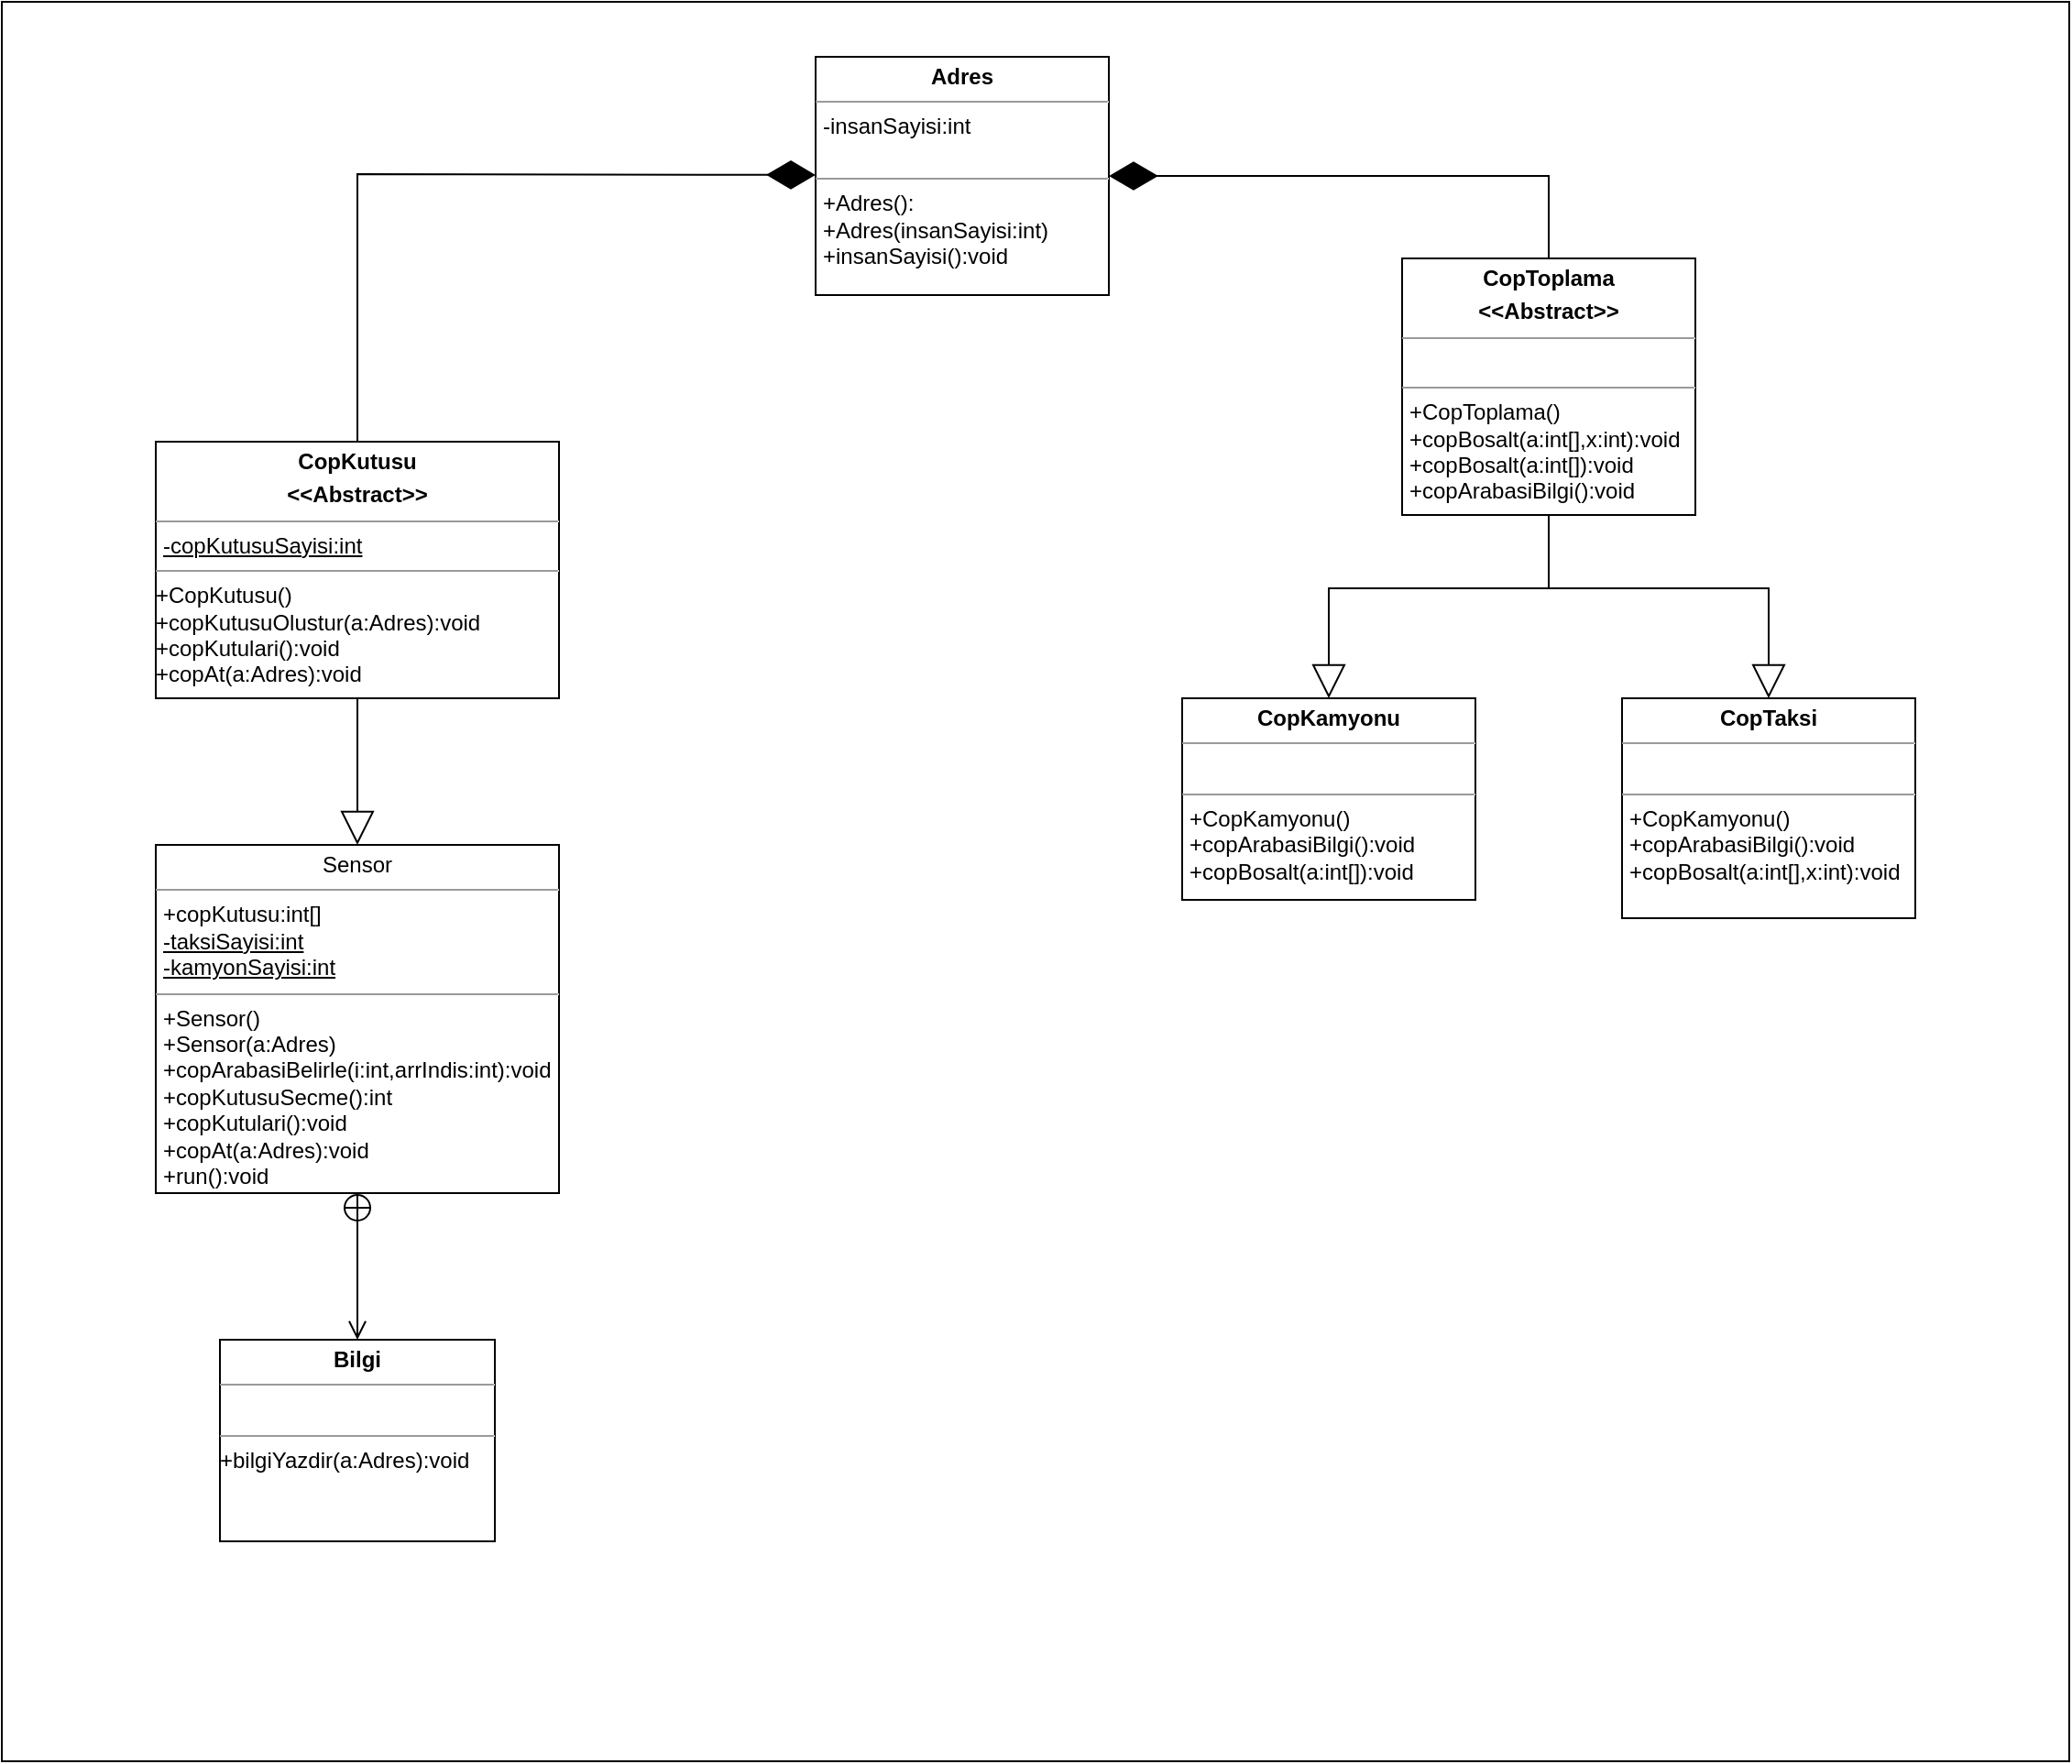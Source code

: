 <mxfile version="20.7.4" type="device"><diagram id="sjiAnxHlDbsPtCneuQ1R" name="Sayfa -1"><mxGraphModel dx="1907" dy="1136" grid="1" gridSize="12" guides="1" tooltips="1" connect="1" arrows="1" fold="1" page="1" pageScale="1" pageWidth="827" pageHeight="1169" background="#ffffff" math="0" shadow="0"><root><mxCell id="0"/><mxCell id="1" parent="0"/><mxCell id="z7FSsrTMvBR6t5qV1KV_-2" value="&lt;p style=&quot;margin:0px;margin-top:4px;text-align:center;&quot;&gt;Sensor&lt;br&gt;&lt;/p&gt;&lt;hr size=&quot;1&quot;&gt;&lt;p style=&quot;margin:0px;margin-left:4px;&quot;&gt;+copKutusu:int[]&lt;/p&gt;&lt;p style=&quot;margin:0px;margin-left:4px;&quot;&gt;&lt;u&gt;-taksiSayisi:int&lt;/u&gt;&lt;/p&gt;&lt;p style=&quot;margin:0px;margin-left:4px;&quot;&gt;&lt;u&gt;-kamyonSayisi:int&lt;/u&gt;&lt;br&gt;&lt;/p&gt;&lt;hr size=&quot;1&quot;&gt;&lt;p style=&quot;margin:0px;margin-left:4px;&quot;&gt;+Sensor()&lt;/p&gt;&lt;p style=&quot;margin:0px;margin-left:4px;&quot;&gt;+Sensor(a:Adres)&lt;br&gt;&lt;/p&gt;&lt;p style=&quot;margin:0px;margin-left:4px;&quot;&gt;+copArabasiBelirle(i:int,arrIndis:int):void&lt;/p&gt;&lt;p style=&quot;margin:0px;margin-left:4px;&quot;&gt;+copKutusuSecme():int&lt;/p&gt;&lt;p style=&quot;margin:0px;margin-left:4px;&quot;&gt;+copKutulari():void&lt;/p&gt;&lt;p style=&quot;margin:0px;margin-left:4px;&quot;&gt;+copAt(a:Adres):void&lt;/p&gt;&lt;p style=&quot;margin:0px;margin-left:4px;&quot;&gt;+run():void&lt;/p&gt;" style="verticalAlign=top;align=left;overflow=fill;fontSize=12;fontFamily=Helvetica;html=1;" parent="1" vertex="1"><mxGeometry x="120" y="460" width="220" height="190" as="geometry"/></mxCell><mxCell id="z7FSsrTMvBR6t5qV1KV_-4" value="&lt;p style=&quot;margin:0px;margin-top:4px;text-align:center;&quot;&gt;&lt;b&gt;Adres&lt;/b&gt;&lt;/p&gt;&lt;hr size=&quot;1&quot;&gt;&lt;p style=&quot;margin:0px;margin-left:4px;&quot;&gt;-insanSayisi:int&lt;/p&gt;&lt;p style=&quot;margin:0px;margin-left:4px;&quot;&gt;&lt;br&gt;&lt;/p&gt;&lt;hr size=&quot;1&quot;&gt;&lt;p style=&quot;margin:0px;margin-left:4px;&quot;&gt;+Adres():&lt;/p&gt;&lt;p style=&quot;margin:0px;margin-left:4px;&quot;&gt;+Adres(insanSayisi:int)&lt;br&gt;&lt;/p&gt;&lt;p style=&quot;margin:0px;margin-left:4px;&quot;&gt;+insanSayisi():void&lt;/p&gt;" style="verticalAlign=top;align=left;overflow=fill;fontSize=12;fontFamily=Helvetica;html=1;" parent="1" vertex="1"><mxGeometry x="480" y="30" width="160" height="130" as="geometry"/></mxCell><mxCell id="z7FSsrTMvBR6t5qV1KV_-5" value="&lt;p style=&quot;margin:0px;margin-top:4px;text-align:center;&quot;&gt;&lt;b&gt;CopKutusu&lt;/b&gt;&lt;/p&gt;&lt;p style=&quot;margin:0px;margin-top:4px;text-align:center;&quot;&gt;&lt;b&gt;&amp;lt;&amp;lt;Abstract&amp;gt;&amp;gt;&lt;/b&gt;&lt;/p&gt;&lt;hr size=&quot;1&quot;&gt;&lt;p style=&quot;margin:0px;margin-left:4px;&quot;&gt;&lt;u&gt;-copKutusuSayisi:int&lt;/u&gt;&lt;br&gt;&lt;/p&gt;&lt;hr size=&quot;1&quot;&gt;&lt;div&gt;+CopKutusu()&lt;br&gt;&lt;/div&gt;&lt;div&gt;+copKutusuOlustur(a:Adres):void&lt;/div&gt;&lt;div&gt;+copKutulari():void&lt;/div&gt;&lt;div&gt;+copAt(a:Adres):void&lt;/div&gt;" style="verticalAlign=top;align=left;overflow=fill;fontSize=12;fontFamily=Helvetica;html=1;" parent="1" vertex="1"><mxGeometry x="120" y="240" width="220" height="140" as="geometry"/></mxCell><mxCell id="z7FSsrTMvBR6t5qV1KV_-6" value="&lt;p style=&quot;margin:0px;margin-top:4px;text-align:center;&quot;&gt;&lt;b&gt;CopTaksi&lt;/b&gt;&lt;br&gt;&lt;/p&gt;&lt;hr size=&quot;1&quot;&gt;&lt;p style=&quot;margin:0px;margin-left:4px;&quot;&gt;&lt;br&gt;&lt;/p&gt;&lt;hr size=&quot;1&quot;&gt;&lt;p style=&quot;margin:0px;margin-left:4px;&quot;&gt;+CopKamyonu()&lt;/p&gt;&lt;p style=&quot;margin:0px;margin-left:4px;&quot;&gt;+copArabasiBilgi():void&lt;br&gt;&lt;/p&gt;&lt;p style=&quot;margin:0px;margin-left:4px;&quot;&gt;+copBosalt(a:int[],x:int):void&lt;/p&gt;" style="verticalAlign=top;align=left;overflow=fill;fontSize=12;fontFamily=Helvetica;html=1;" parent="1" vertex="1"><mxGeometry x="920" y="380" width="160" height="120" as="geometry"/></mxCell><mxCell id="z7FSsrTMvBR6t5qV1KV_-7" value="&lt;p style=&quot;margin:0px;margin-top:4px;text-align:center;&quot;&gt;&lt;b&gt;CopToplama&lt;/b&gt;&lt;/p&gt;&lt;p style=&quot;margin:0px;margin-top:4px;text-align:center;&quot;&gt;&lt;b&gt;&amp;lt;&amp;lt;Abstract&amp;gt;&amp;gt;&lt;/b&gt;&lt;/p&gt;&lt;hr size=&quot;1&quot;&gt;&lt;p style=&quot;margin:0px;margin-left:4px;&quot;&gt;&lt;br&gt;&lt;/p&gt;&lt;hr size=&quot;1&quot;&gt;&lt;p style=&quot;margin:0px;margin-left:4px;&quot;&gt;+CopToplama()&lt;/p&gt;&lt;p style=&quot;margin:0px;margin-left:4px;&quot;&gt;+copBosalt(a:int[],x:int):void&lt;/p&gt;&lt;p style=&quot;margin:0px;margin-left:4px;&quot;&gt;+copBosalt(a:int[]):void&lt;/p&gt;&lt;p style=&quot;margin:0px;margin-left:4px;&quot;&gt;+copArabasiBilgi():void&lt;br&gt;&lt;/p&gt;" style="verticalAlign=top;align=left;overflow=fill;fontSize=12;fontFamily=Helvetica;html=1;" parent="1" vertex="1"><mxGeometry x="800" y="140" width="160" height="140" as="geometry"/></mxCell><mxCell id="z7FSsrTMvBR6t5qV1KV_-8" value="&lt;p style=&quot;margin:0px;margin-top:4px;text-align:center;&quot;&gt;&lt;b&gt;CopKamyonu&lt;/b&gt;&lt;br&gt;&lt;/p&gt;&lt;hr size=&quot;1&quot;&gt;&lt;p style=&quot;margin:0px;margin-left:4px;&quot;&gt;&lt;br&gt;&lt;/p&gt;&lt;hr size=&quot;1&quot;&gt;&lt;p style=&quot;margin:0px;margin-left:4px;&quot;&gt;+CopKamyonu()&lt;/p&gt;&lt;p style=&quot;margin:0px;margin-left:4px;&quot;&gt;+copArabasiBilgi():void&lt;br&gt;&lt;/p&gt;&lt;p style=&quot;margin:0px;margin-left:4px;&quot;&gt;+copBosalt(a:int[]):void&lt;/p&gt;" style="verticalAlign=top;align=left;overflow=fill;fontSize=12;fontFamily=Helvetica;html=1;" parent="1" vertex="1"><mxGeometry x="680" y="380" width="160" height="110" as="geometry"/></mxCell><mxCell id="lXjaxnQK2jYfwIjwURpO-8" value="" style="endArrow=block;endSize=16;endFill=0;html=1;rounded=0;exitX=0.5;exitY=1;exitDx=0;exitDy=0;entryX=0.5;entryY=0;entryDx=0;entryDy=0;" parent="1" source="z7FSsrTMvBR6t5qV1KV_-5" target="z7FSsrTMvBR6t5qV1KV_-2" edge="1"><mxGeometry x="1" y="186" width="160" relative="1" as="geometry"><mxPoint x="180" y="410" as="sourcePoint"/><mxPoint x="340" y="410" as="targetPoint"/><mxPoint x="110" y="36" as="offset"/></mxGeometry></mxCell><mxCell id="lXjaxnQK2jYfwIjwURpO-9" value="" style="endArrow=block;endSize=16;endFill=0;html=1;rounded=0;exitX=0.5;exitY=1;exitDx=0;exitDy=0;entryX=0.5;entryY=0;entryDx=0;entryDy=0;" parent="1" source="z7FSsrTMvBR6t5qV1KV_-7" target="z7FSsrTMvBR6t5qV1KV_-8" edge="1"><mxGeometry x="1" y="186" width="160" relative="1" as="geometry"><mxPoint x="810" y="330" as="sourcePoint"/><mxPoint x="970" y="330" as="targetPoint"/><mxPoint x="110" y="36" as="offset"/><Array as="points"><mxPoint x="880" y="320"/><mxPoint x="760" y="320"/></Array></mxGeometry></mxCell><mxCell id="lXjaxnQK2jYfwIjwURpO-10" value="" style="endArrow=block;endSize=16;endFill=0;html=1;rounded=0;entryX=0.5;entryY=0;entryDx=0;entryDy=0;" parent="1" target="z7FSsrTMvBR6t5qV1KV_-6" edge="1"><mxGeometry x="1" y="186" width="160" relative="1" as="geometry"><mxPoint x="880" y="290" as="sourcePoint"/><mxPoint x="530" y="440" as="targetPoint"/><mxPoint x="110" y="36" as="offset"/><Array as="points"><mxPoint x="880" y="320"/><mxPoint x="1000" y="320"/></Array></mxGeometry></mxCell><mxCell id="lXjaxnQK2jYfwIjwURpO-21" value="" style="endArrow=open;startArrow=circlePlus;endFill=0;startFill=0;endSize=8;html=1;rounded=0;exitX=0.5;exitY=1;exitDx=0;exitDy=0;entryX=0.5;entryY=0;entryDx=0;entryDy=0;" parent="1" source="z7FSsrTMvBR6t5qV1KV_-2" target="lXjaxnQK2jYfwIjwURpO-34" edge="1"><mxGeometry width="160" relative="1" as="geometry"><mxPoint x="390" y="570" as="sourcePoint"/><mxPoint x="464" y="606.529" as="targetPoint"/></mxGeometry></mxCell><mxCell id="lXjaxnQK2jYfwIjwURpO-34" value="&lt;p style=&quot;margin:0px;margin-top:4px;text-align:center;&quot;&gt;&lt;b&gt;Bilgi&lt;/b&gt;&lt;br&gt;&lt;/p&gt;&lt;hr size=&quot;1&quot;&gt;&lt;p style=&quot;margin:0px;margin-left:4px;&quot;&gt;&lt;br&gt;&lt;/p&gt;&lt;hr size=&quot;1&quot;&gt;+bilgiYazdir(a:Adres):void" style="verticalAlign=top;align=left;overflow=fill;fontSize=12;fontFamily=Helvetica;html=1;" parent="1" vertex="1"><mxGeometry x="155" y="730" width="150" height="110" as="geometry"/></mxCell><mxCell id="hfvNevb82c9KhqgLovvU-2" value="" style="endArrow=diamondThin;endFill=1;endSize=24;html=1;rounded=0;exitX=0.5;exitY=0;exitDx=0;exitDy=0;" edge="1" parent="1" source="z7FSsrTMvBR6t5qV1KV_-5"><mxGeometry width="160" relative="1" as="geometry"><mxPoint x="320" y="94.44" as="sourcePoint"/><mxPoint x="480" y="94.44" as="targetPoint"/><Array as="points"><mxPoint x="230" y="94"/></Array></mxGeometry></mxCell><mxCell id="hfvNevb82c9KhqgLovvU-3" value="" style="endArrow=diamondThin;endFill=1;endSize=24;html=1;rounded=0;entryX=1;entryY=0.5;entryDx=0;entryDy=0;exitX=0.5;exitY=0;exitDx=0;exitDy=0;" edge="1" parent="1" source="z7FSsrTMvBR6t5qV1KV_-7" target="z7FSsrTMvBR6t5qV1KV_-4"><mxGeometry width="160" relative="1" as="geometry"><mxPoint x="667" y="60" as="sourcePoint"/><mxPoint x="827" y="60" as="targetPoint"/><Array as="points"><mxPoint x="880" y="95"/></Array></mxGeometry></mxCell><mxCell id="hfvNevb82c9KhqgLovvU-6" value="" style="rounded=0;whiteSpace=wrap;html=1;fillColor=none;" vertex="1" parent="1"><mxGeometry x="36" width="1128" height="960" as="geometry"/></mxCell></root></mxGraphModel></diagram></mxfile>